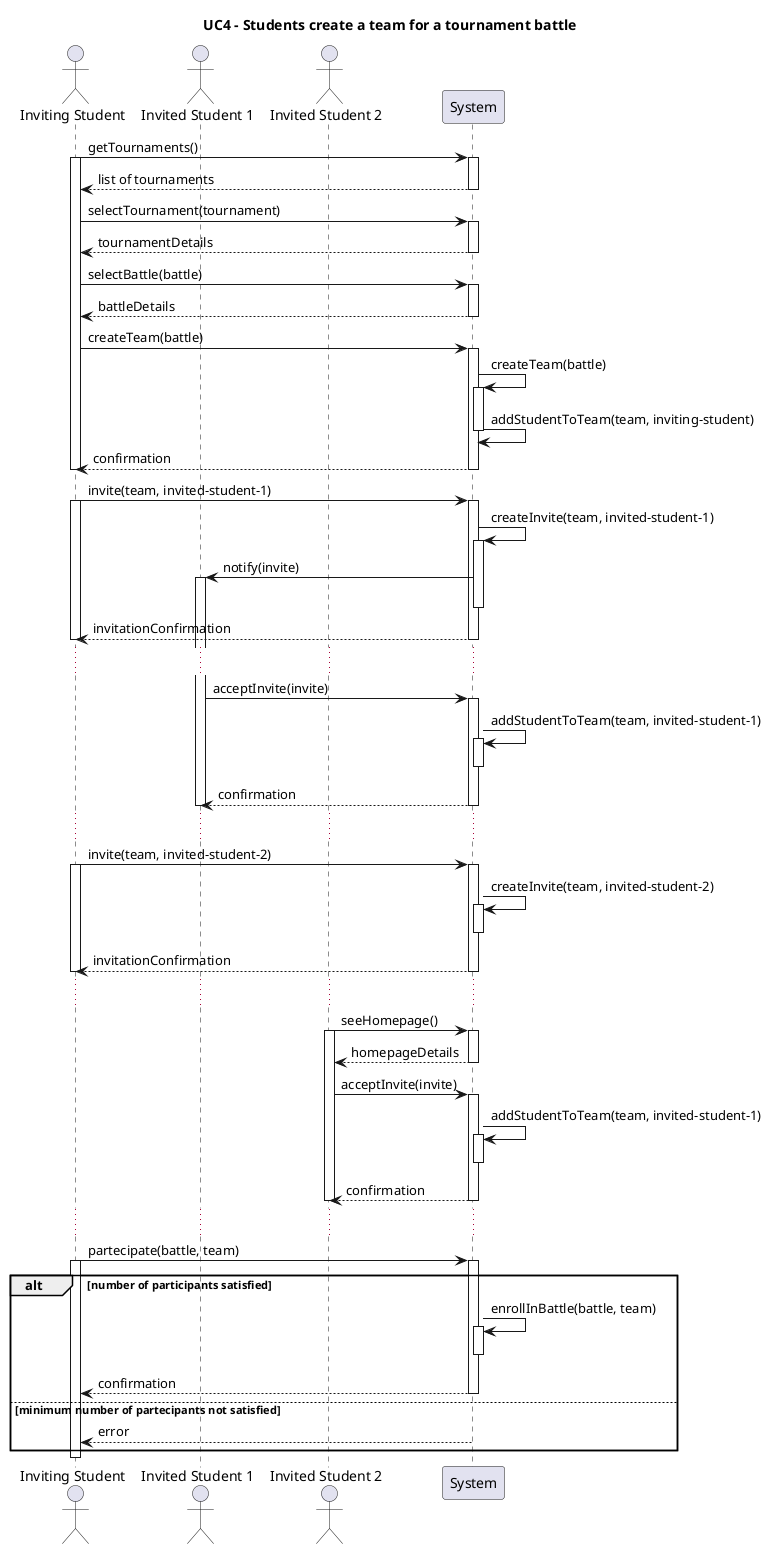 @startuml UC4
title UC4 - Students create a team for a tournament battle   
actor "Inviting Student" as inviting
actor "Invited Student 1" as notif
actor "Invited Student 2" as invited
participant System

inviting -> System ++: getTournaments()
activate inviting
System --> inviting--: list of tournaments

inviting -> System ++ : selectTournament(tournament)

inviting <-- System -- : tournamentDetails

inviting -> System ++ : selectBattle(battle)
inviting <-- System -- : battleDetails

inviting -> System ++ : createTeam(battle)
System -> System ++ : createTeam(battle)
System -> System -- : addStudentToTeam(team, inviting-student)
inviting <-- System -- : confirmation
deactivate inviting

inviting -> System ++ : invite(team, invited-student-1)
activate inviting
System -> System ++ : createInvite(team, invited-student-1)
notif <- System  ++-- : notify(invite)
inviting <-- System -- : invitationConfirmation
deactivate inviting

...

notif -> System ++ : acceptInvite(invite)
System -> System ++-- : addStudentToTeam(team, invited-student-1)
notif <-- System -- : confirmation
deactivate notif

...

inviting -> System ++ : invite(team, invited-student-2)
activate inviting
System -> System ++-- : createInvite(team, invited-student-2)
inviting <-- System -- : invitationConfirmation
deactivate inviting
...

invited -> System ++ : seeHomepage()
activate invited
invited <-- System -- : homepageDetails

invited -> System ++ : acceptInvite(invite)
System -> System ++-- : addStudentToTeam(team, invited-student-1)
invited <-- System -- : confirmation
deactivate invited

...
inviting -> System ++ : partecipate(battle, team)
alt number of participants satisfied
    activate inviting
    System -> System ++-- : enrollInBattle(battle, team)
    inviting <-- System -- : confirmation
else minimum number of partecipants not satisfied
    inviting <-- System -- : error
end
deactivate inviting

@enduml